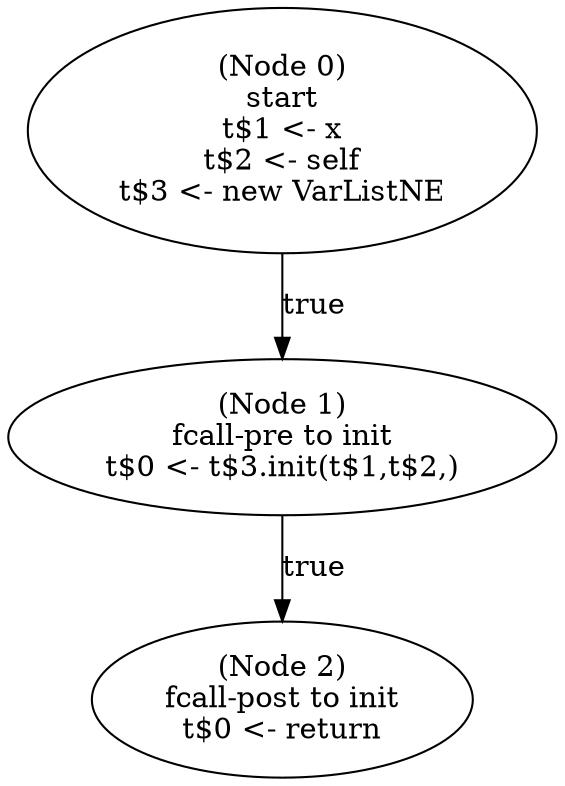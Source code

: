 digraph add_pre {
  n0 [label="(Node 0)\nstart\nt$1 <- x\nt$2 <- self\nt$3 <- new VarListNE\n"];
 n0 -> n1 [label="true"];
  n1 [label="(Node 1)\nfcall-pre to init\nt$0 <- t$3.init(t$1,t$2,)\n"];
 n1 -> n2 [label="true"];
  n2 [label="(Node 2)\nfcall-post to init\nt$0 <- return\n"];
}
